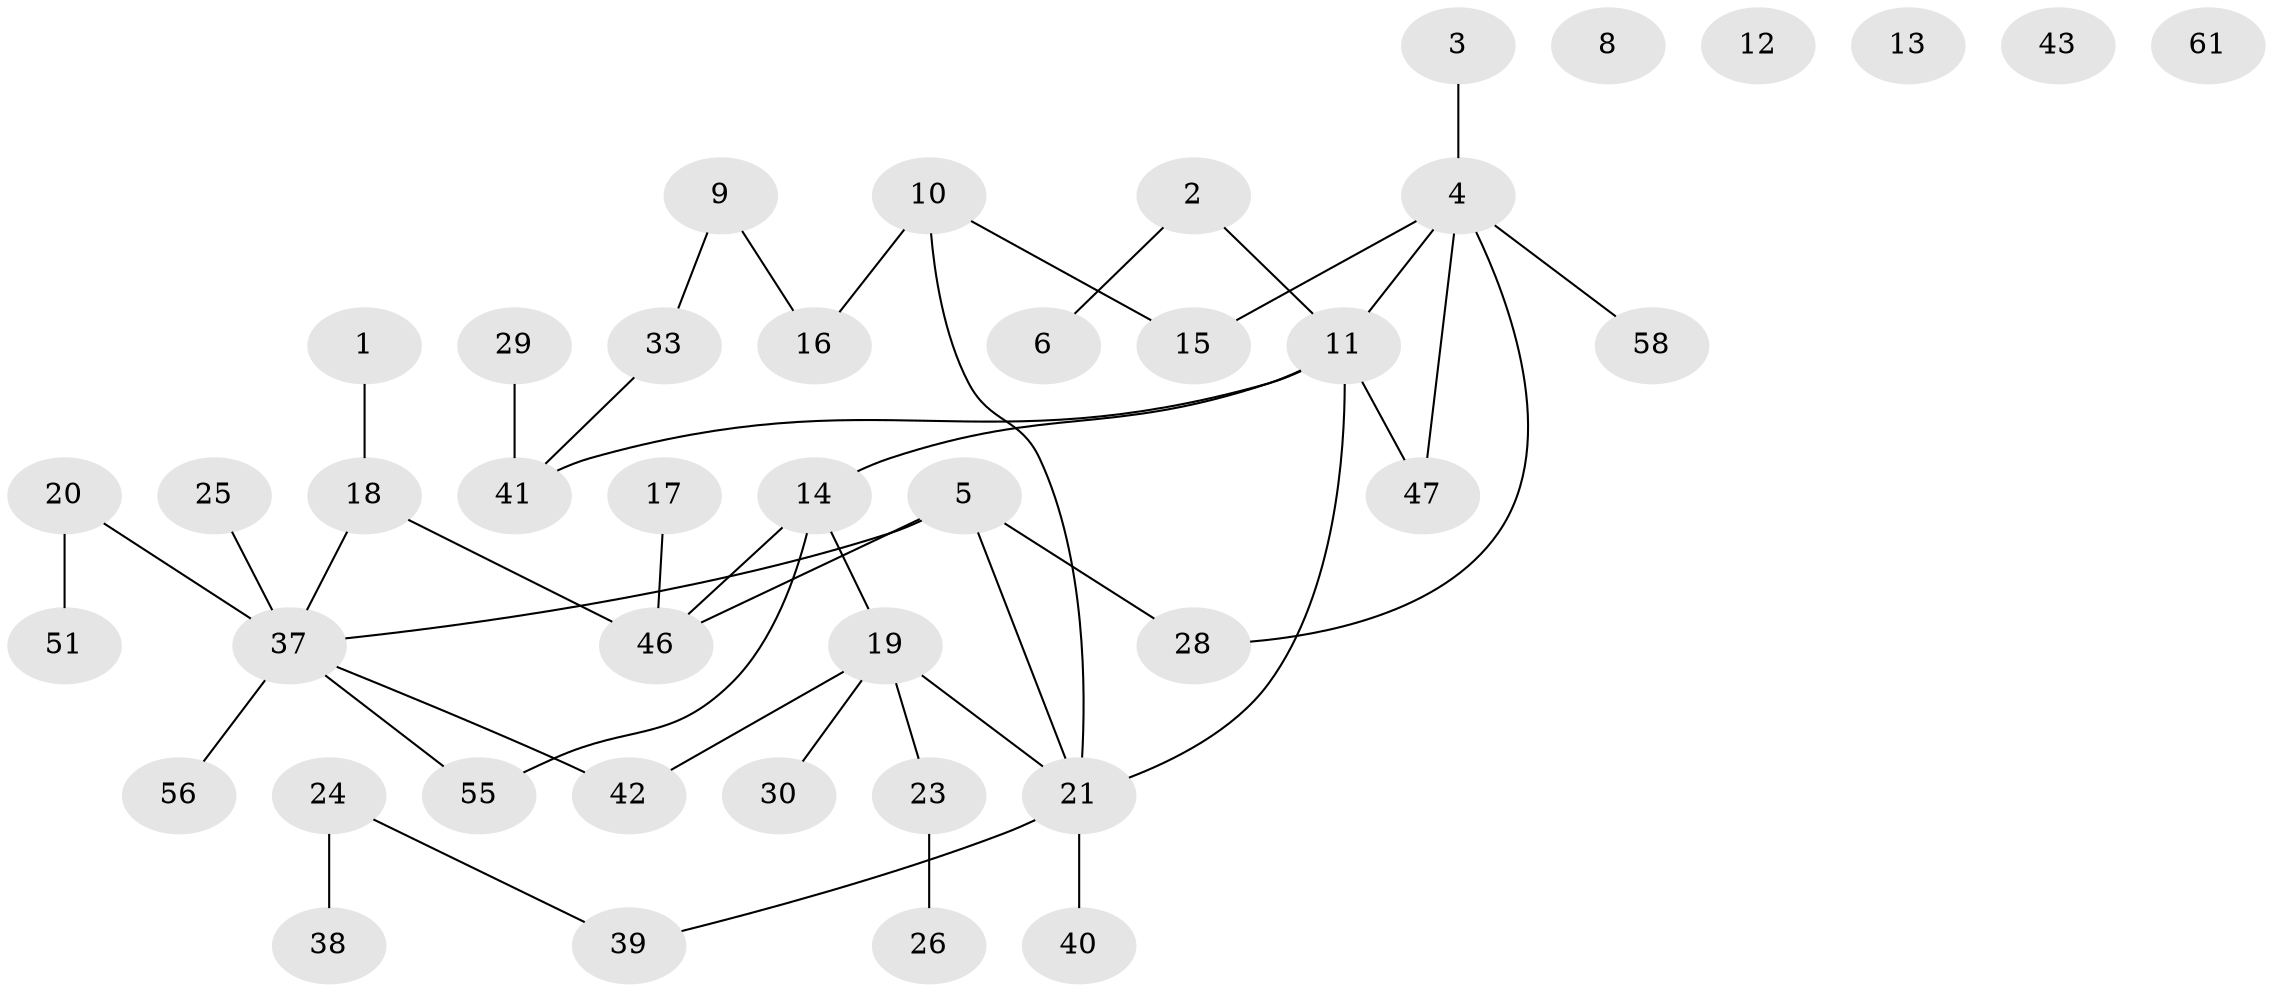 // original degree distribution, {1: 0.25806451612903225, 2: 0.3225806451612903, 5: 0.06451612903225806, 4: 0.03225806451612903, 3: 0.20967741935483872, 0: 0.08064516129032258, 6: 0.016129032258064516, 7: 0.016129032258064516}
// Generated by graph-tools (version 1.1) at 2025/41/03/06/25 10:41:21]
// undirected, 42 vertices, 45 edges
graph export_dot {
graph [start="1"]
  node [color=gray90,style=filled];
  1 [super="+32"];
  2 [super="+50"];
  3;
  4 [super="+7"];
  5 [super="+35"];
  6;
  8;
  9 [super="+44"];
  10 [super="+22"];
  11 [super="+62"];
  12;
  13;
  14 [super="+60"];
  15;
  16;
  17;
  18 [super="+36"];
  19 [super="+48"];
  20 [super="+53"];
  21 [super="+45"];
  23;
  24 [super="+27"];
  25 [super="+34"];
  26 [super="+49"];
  28 [super="+31"];
  29;
  30;
  33;
  37 [super="+57"];
  38;
  39;
  40;
  41 [super="+59"];
  42 [super="+54"];
  43;
  46 [super="+52"];
  47;
  51;
  55;
  56;
  58;
  61;
  1 -- 18;
  2 -- 6;
  2 -- 11;
  3 -- 4;
  4 -- 15;
  4 -- 47;
  4 -- 58;
  4 -- 11;
  4 -- 28;
  5 -- 37;
  5 -- 46;
  5 -- 28;
  5 -- 21;
  9 -- 16;
  9 -- 33;
  10 -- 16;
  10 -- 21;
  10 -- 15;
  11 -- 47;
  11 -- 21;
  11 -- 14;
  11 -- 41;
  14 -- 55;
  14 -- 19;
  14 -- 46;
  17 -- 46;
  18 -- 37 [weight=2];
  18 -- 46;
  19 -- 23;
  19 -- 30;
  19 -- 42;
  19 -- 21;
  20 -- 37 [weight=2];
  20 -- 51;
  21 -- 39;
  21 -- 40;
  23 -- 26;
  24 -- 38;
  24 -- 39;
  25 -- 37 [weight=2];
  29 -- 41;
  33 -- 41;
  37 -- 56;
  37 -- 55;
  37 -- 42;
}

